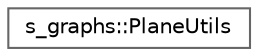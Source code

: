 digraph "Graphical Class Hierarchy"
{
 // LATEX_PDF_SIZE
  bgcolor="transparent";
  edge [fontname=Helvetica,fontsize=10,labelfontname=Helvetica,labelfontsize=10];
  node [fontname=Helvetica,fontsize=10,shape=box,height=0.2,width=0.4];
  rankdir="LR";
  Node0 [label="s_graphs::PlaneUtils",height=0.2,width=0.4,color="grey40", fillcolor="white", style="filled",URL="$classs__graphs_1_1PlaneUtils.html",tooltip=" "];
}
